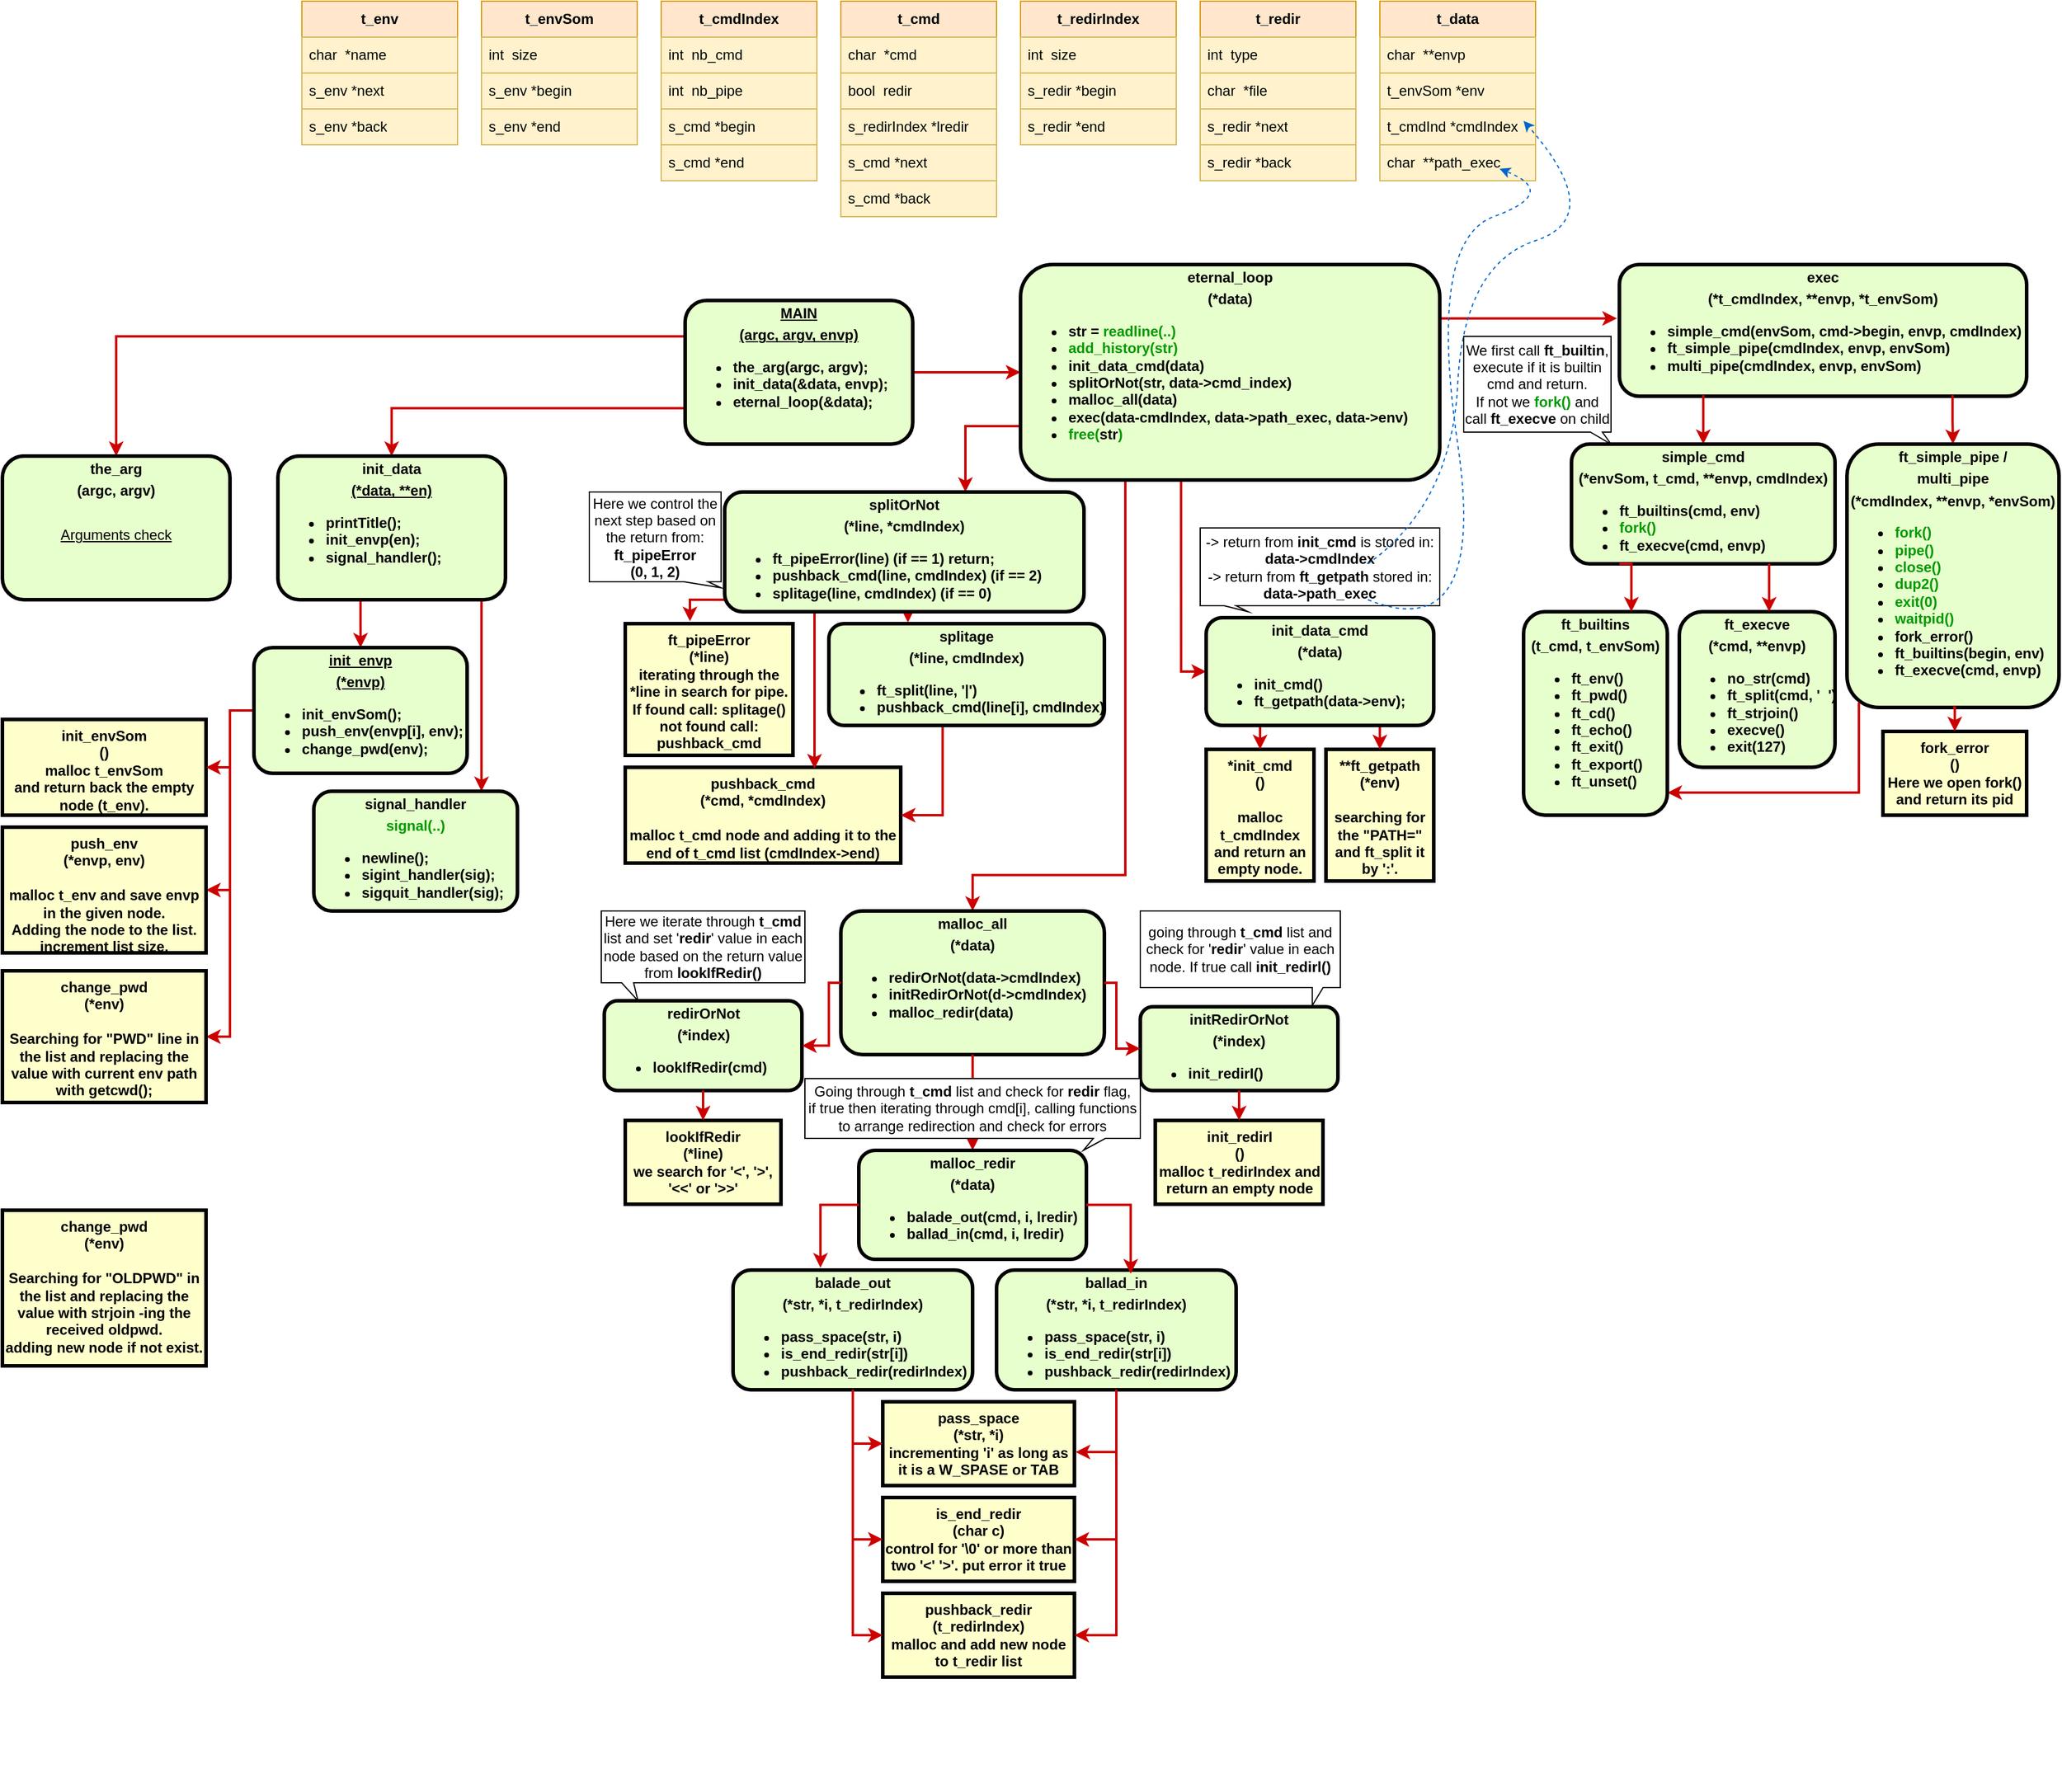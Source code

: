 <mxfile version="21.2.9" type="device">
  <diagram name="Page-1" id="c7558073-3199-34d8-9f00-42111426c3f3">
    <mxGraphModel dx="1936" dy="1067" grid="1" gridSize="10" guides="1" tooltips="1" connect="1" arrows="1" fold="1" page="1" pageScale="1" pageWidth="826" pageHeight="1169" background="none" math="0" shadow="0">
      <root>
        <mxCell id="0" />
        <mxCell id="1" parent="0" />
        <mxCell id="3kep1P1xeKZw5jxpyF7z-107" value="" style="edgeStyle=orthogonalEdgeStyle;rounded=0;orthogonalLoop=1;jettySize=auto;html=1;strokeWidth=2;strokeColor=#CC0000;" parent="1" source="2" target="3kep1P1xeKZw5jxpyF7z-106" edge="1">
          <mxGeometry relative="1" as="geometry" />
        </mxCell>
        <mxCell id="3kep1P1xeKZw5jxpyF7z-109" value="" style="edgeStyle=orthogonalEdgeStyle;rounded=0;orthogonalLoop=1;jettySize=auto;html=1;exitX=0;exitY=0.25;exitDx=0;exitDy=0;strokeColor=#CC0000;strokeWidth=2;" parent="1" source="2" target="3kep1P1xeKZw5jxpyF7z-108" edge="1">
          <mxGeometry relative="1" as="geometry" />
        </mxCell>
        <mxCell id="3kep1P1xeKZw5jxpyF7z-111" value="" style="edgeStyle=orthogonalEdgeStyle;rounded=0;orthogonalLoop=1;jettySize=auto;html=1;strokeColor=#CC0000;strokeWidth=2;entryX=0.5;entryY=0;entryDx=0;entryDy=0;exitX=0;exitY=0.75;exitDx=0;exitDy=0;" parent="1" source="2" target="3kep1P1xeKZw5jxpyF7z-110" edge="1">
          <mxGeometry relative="1" as="geometry">
            <Array as="points">
              <mxPoint x="-455" y="380" />
            </Array>
          </mxGeometry>
        </mxCell>
        <mxCell id="2" value="&lt;p style=&quot;margin: 0px; margin-top: 4px; text-align: center; text-decoration: underline;&quot;&gt;&lt;strong&gt;MAIN&lt;/strong&gt;&lt;/p&gt;&lt;p style=&quot;margin: 0px; margin-top: 4px; text-align: center; text-decoration: underline;&quot;&gt;&lt;strong&gt;(argc, argv, envp)&lt;br&gt;&lt;/strong&gt;&lt;/p&gt;&lt;div align=&quot;left&quot;&gt;&lt;ul&gt;&lt;li&gt;&lt;strong&gt;the_arg(argc, argv);&lt;/strong&gt;&lt;/li&gt;&lt;li&gt;&lt;strong&gt;init_data(&amp;amp;data, envp);&lt;/strong&gt;&lt;/li&gt;&lt;li&gt;&lt;strong&gt;eternal_loop(&amp;amp;data);&lt;/strong&gt;&lt;br&gt;&lt;/li&gt;&lt;/ul&gt;&lt;/div&gt;" style="verticalAlign=middle;align=center;overflow=fill;fontSize=12;fontFamily=Helvetica;html=1;rounded=1;fontStyle=1;strokeWidth=3;fillColor=#E6FFCC;" parent="1" vertex="1">
          <mxGeometry x="-210" y="290" width="190" height="120" as="geometry" />
        </mxCell>
        <mxCell id="3" value="init_envSom&#xa;()&#xa;malloc t_envSom &#xa;and return back the empty node (t_env)." style="align=center;verticalAlign=top;fontStyle=1;strokeWidth=3;fillColor=#FFFFCC;whiteSpace=wrap;" parent="1" vertex="1">
          <mxGeometry x="-780" y="640" width="170" height="80" as="geometry" />
        </mxCell>
        <mxCell id="sRo3fHuxY35VgkNJXCjk-50" style="edgeStyle=orthogonalEdgeStyle;rounded=0;orthogonalLoop=1;jettySize=auto;html=1;exitX=0;exitY=0.75;exitDx=0;exitDy=0;entryX=0.67;entryY=0;entryDx=0;entryDy=0;entryPerimeter=0;strokeWidth=2;strokeColor=#CC0000;" edge="1" parent="1" source="3kep1P1xeKZw5jxpyF7z-106" target="w5gB6YBrFvxGbigNmxhe-155">
          <mxGeometry relative="1" as="geometry">
            <Array as="points">
              <mxPoint x="24" y="395" />
            </Array>
          </mxGeometry>
        </mxCell>
        <mxCell id="sRo3fHuxY35VgkNJXCjk-52" style="edgeStyle=orthogonalEdgeStyle;rounded=0;orthogonalLoop=1;jettySize=auto;html=1;strokeWidth=2;strokeColor=#CC0000;exitX=0.25;exitY=1;exitDx=0;exitDy=0;" edge="1" parent="1" source="3kep1P1xeKZw5jxpyF7z-106" target="w5gB6YBrFvxGbigNmxhe-144">
          <mxGeometry relative="1" as="geometry">
            <mxPoint x="200" y="450" as="sourcePoint" />
            <Array as="points">
              <mxPoint x="158" y="770" />
              <mxPoint x="30" y="770" />
            </Array>
          </mxGeometry>
        </mxCell>
        <mxCell id="sRo3fHuxY35VgkNJXCjk-54" style="edgeStyle=orthogonalEdgeStyle;rounded=0;orthogonalLoop=1;jettySize=auto;html=1;exitX=1;exitY=0.25;exitDx=0;exitDy=0;entryX=-0.006;entryY=0.409;entryDx=0;entryDy=0;entryPerimeter=0;strokeWidth=2;strokeColor=#CC0000;" edge="1" parent="1" source="3kep1P1xeKZw5jxpyF7z-106" target="tulZz2T8-PFBjVz8LQCf-19">
          <mxGeometry relative="1" as="geometry" />
        </mxCell>
        <mxCell id="sRo3fHuxY35VgkNJXCjk-55" style="edgeStyle=orthogonalEdgeStyle;rounded=0;orthogonalLoop=1;jettySize=auto;html=1;exitX=0.383;exitY=1;exitDx=0;exitDy=0;strokeWidth=2;strokeColor=#CC0000;entryX=0;entryY=0.5;entryDx=0;entryDy=0;exitPerimeter=0;" edge="1" parent="1" source="3kep1P1xeKZw5jxpyF7z-106" target="w5gB6YBrFvxGbigNmxhe-145">
          <mxGeometry relative="1" as="geometry" />
        </mxCell>
        <mxCell id="3kep1P1xeKZw5jxpyF7z-106" value="&lt;p style=&quot;margin: 4px 0px 0px; text-align: center;&quot;&gt;&lt;strong&gt;eternal_loop&lt;/strong&gt;&lt;/p&gt;&lt;p style=&quot;margin: 4px 0px 0px; text-align: center;&quot;&gt;&lt;strong&gt;(*data)&lt;br&gt;&lt;/strong&gt;&lt;/p&gt;&lt;div align=&quot;left&quot;&gt;&lt;ul&gt;&lt;li&gt;&lt;strong&gt;str = &lt;font color=&quot;#009900&quot;&gt;readline(..)&lt;/font&gt;&lt;/strong&gt;&lt;/li&gt;&lt;li&gt;&lt;font color=&quot;#009900&quot;&gt;&lt;strong&gt;add_history(str)&lt;/strong&gt;&lt;/font&gt;&lt;/li&gt;&lt;li&gt;&lt;strong&gt;init_data_cmd(data)&lt;/strong&gt;&lt;/li&gt;&lt;li&gt;&lt;strong&gt;splitOrNot(str, data-&amp;gt;cmd_index)&lt;/strong&gt;&lt;/li&gt;&lt;li&gt;&lt;strong&gt;malloc_all(data)&lt;/strong&gt;&lt;/li&gt;&lt;li&gt;&lt;strong&gt;exec(data-cmdIndex, data-&amp;gt;path_exec, data-&amp;gt;env)&lt;/strong&gt;&lt;/li&gt;&lt;li&gt;&lt;font color=&quot;#009900&quot;&gt;&lt;strong&gt;free(&lt;font color=&quot;#000000&quot;&gt;str&lt;/font&gt;)&lt;/strong&gt;&lt;/font&gt;&lt;br&gt;&lt;/li&gt;&lt;/ul&gt;&lt;/div&gt;" style="verticalAlign=middle;align=center;overflow=fill;fontSize=12;fontFamily=Helvetica;html=1;rounded=1;fontStyle=1;strokeWidth=3;fillColor=#E6FFCC;" parent="1" vertex="1">
          <mxGeometry x="70" y="260" width="350" height="180" as="geometry" />
        </mxCell>
        <mxCell id="3kep1P1xeKZw5jxpyF7z-108" value="&lt;p style=&quot;margin: 4px 0px 0px; text-align: center;&quot;&gt;&lt;strong&gt;the_arg&lt;/strong&gt;&lt;/p&gt;&lt;p style=&quot;margin: 4px 0px 0px; text-align: center;&quot;&gt;&lt;strong&gt;(argc, argv)&lt;br&gt;&lt;/strong&gt;&lt;/p&gt;&lt;p style=&quot;margin: 4px 0px 0px; text-align: center;&quot;&gt;&lt;strong&gt;&lt;br&gt;&lt;/strong&gt;&lt;/p&gt;&lt;p style=&quot;margin: 0px; margin-top: 4px; text-align: center; text-decoration: underline;&quot;&gt;&lt;span style=&quot;font-weight: normal;&quot;&gt;Arguments check&lt;/span&gt;&lt;br&gt;&lt;strong&gt;&lt;/strong&gt;&lt;/p&gt;" style="verticalAlign=middle;align=center;overflow=fill;fontSize=12;fontFamily=Helvetica;html=1;rounded=1;fontStyle=1;strokeWidth=3;fillColor=#E6FFCC;" parent="1" vertex="1">
          <mxGeometry x="-780" y="420" width="190" height="120" as="geometry" />
        </mxCell>
        <mxCell id="w5gB6YBrFvxGbigNmxhe-103" style="edgeStyle=orthogonalEdgeStyle;rounded=0;orthogonalLoop=1;jettySize=auto;html=1;exitX=0.363;exitY=1.008;exitDx=0;exitDy=0;entryX=0.5;entryY=0;entryDx=0;entryDy=0;exitPerimeter=0;strokeWidth=2;strokeColor=#CC0000;" parent="1" source="3kep1P1xeKZw5jxpyF7z-110" target="w5gB6YBrFvxGbigNmxhe-88" edge="1">
          <mxGeometry relative="1" as="geometry">
            <Array as="points" />
          </mxGeometry>
        </mxCell>
        <mxCell id="w5gB6YBrFvxGbigNmxhe-107" value="" style="edgeStyle=orthogonalEdgeStyle;rounded=0;orthogonalLoop=1;jettySize=auto;html=1;strokeWidth=2;strokeColor=#CC0000;" parent="1" source="3kep1P1xeKZw5jxpyF7z-110" target="w5gB6YBrFvxGbigNmxhe-106" edge="1">
          <mxGeometry relative="1" as="geometry">
            <Array as="points">
              <mxPoint x="-380" y="620" />
              <mxPoint x="-380" y="620" />
            </Array>
          </mxGeometry>
        </mxCell>
        <mxCell id="3kep1P1xeKZw5jxpyF7z-110" value="&lt;p style=&quot;margin: 4px 0px 0px; text-align: center;&quot;&gt;&lt;strong&gt;init_data&lt;/strong&gt;&lt;/p&gt;&lt;p style=&quot;margin: 0px; margin-top: 4px; text-align: center; text-decoration: underline;&quot;&gt;&lt;strong&gt;(*data, **en)&lt;br&gt;&lt;/strong&gt;&lt;/p&gt;&lt;div align=&quot;left&quot;&gt;&lt;ul&gt;&lt;li&gt;&lt;strong&gt;printTitle();&lt;/strong&gt;&lt;/li&gt;&lt;li&gt;&lt;strong&gt;init_envp(en);&lt;/strong&gt;&lt;/li&gt;&lt;li&gt;&lt;strong&gt;signal_handler();&lt;/strong&gt;&lt;/li&gt;&lt;/ul&gt;&lt;/div&gt;" style="verticalAlign=middle;align=center;overflow=fill;fontSize=12;fontFamily=Helvetica;html=1;rounded=1;fontStyle=1;strokeWidth=3;fillColor=#E6FFCC;" parent="1" vertex="1">
          <mxGeometry x="-550" y="420" width="190" height="120" as="geometry" />
        </mxCell>
        <mxCell id="sRo3fHuxY35VgkNJXCjk-36" style="edgeStyle=orthogonalEdgeStyle;rounded=0;orthogonalLoop=1;jettySize=auto;html=1;exitX=0;exitY=0.5;exitDx=0;exitDy=0;entryX=1;entryY=0.5;entryDx=0;entryDy=0;strokeWidth=2;strokeColor=#CC0000;" edge="1" parent="1" source="w5gB6YBrFvxGbigNmxhe-88" target="3">
          <mxGeometry relative="1" as="geometry" />
        </mxCell>
        <mxCell id="sRo3fHuxY35VgkNJXCjk-37" style="edgeStyle=orthogonalEdgeStyle;rounded=0;orthogonalLoop=1;jettySize=auto;html=1;exitX=0;exitY=0.5;exitDx=0;exitDy=0;entryX=1;entryY=0.5;entryDx=0;entryDy=0;strokeWidth=2;strokeColor=#CC0000;" edge="1" parent="1" source="w5gB6YBrFvxGbigNmxhe-88" target="w5gB6YBrFvxGbigNmxhe-93">
          <mxGeometry relative="1" as="geometry" />
        </mxCell>
        <mxCell id="sRo3fHuxY35VgkNJXCjk-38" style="edgeStyle=orthogonalEdgeStyle;rounded=0;orthogonalLoop=1;jettySize=auto;html=1;exitX=0;exitY=0.5;exitDx=0;exitDy=0;entryX=1;entryY=0.5;entryDx=0;entryDy=0;strokeWidth=2;strokeColor=#CC0000;" edge="1" parent="1" source="w5gB6YBrFvxGbigNmxhe-88" target="w5gB6YBrFvxGbigNmxhe-95">
          <mxGeometry relative="1" as="geometry" />
        </mxCell>
        <mxCell id="w5gB6YBrFvxGbigNmxhe-88" value="&lt;p style=&quot;margin: 0px; margin-top: 4px; text-align: center; text-decoration: underline;&quot;&gt;&lt;strong&gt;init_envp&lt;/strong&gt;&lt;/p&gt;&lt;p style=&quot;margin: 0px; margin-top: 4px; text-align: center; text-decoration: underline;&quot;&gt;&lt;strong&gt;(*envp)&lt;/strong&gt;&lt;br&gt;&lt;/p&gt;&lt;div align=&quot;left&quot;&gt;&lt;ul&gt;&lt;li&gt;&lt;strong&gt;init_envSom();&lt;/strong&gt;&lt;/li&gt;&lt;li&gt;&lt;strong&gt;push_env(envp[i], env);&lt;/strong&gt;&lt;/li&gt;&lt;li&gt;change_pwd(env);&lt;br&gt;&lt;/li&gt;&lt;/ul&gt;&lt;/div&gt;" style="verticalAlign=middle;align=center;overflow=fill;fontSize=12;fontFamily=Helvetica;html=1;rounded=1;fontStyle=1;strokeWidth=3;fillColor=#E6FFCC;" parent="1" vertex="1">
          <mxGeometry x="-570" y="580" width="178" height="105" as="geometry" />
        </mxCell>
        <mxCell id="w5gB6YBrFvxGbigNmxhe-93" value="push_env&#xa;(*envp, env)&#xa;&#xa;malloc t_env and save envp in the given node. &#xa;Adding the node to the list.&#xa;increment list size.&#xa;" style="align=center;verticalAlign=top;fontStyle=1;strokeWidth=3;fillColor=#FFFFCC;whiteSpace=wrap;" parent="1" vertex="1">
          <mxGeometry x="-780" y="730" width="170" height="105" as="geometry" />
        </mxCell>
        <mxCell id="w5gB6YBrFvxGbigNmxhe-95" value="change_pwd&#xa;(*env)&#xa;&#xa;Searching for &quot;PWD&quot; line in the list and replacing the value with current env path with getcwd();&#xa;&#xa;" style="align=center;verticalAlign=top;fontStyle=1;strokeWidth=3;fillColor=#FFFFCC;whiteSpace=wrap;" parent="1" vertex="1">
          <mxGeometry x="-780" y="850" width="170" height="110" as="geometry" />
        </mxCell>
        <mxCell id="w5gB6YBrFvxGbigNmxhe-101" value="change_pwd&#xa;(*env)&#xa;&#xa;Searching for &quot;OLDPWD&quot; in the list and replacing the value with strjoin -ing the received oldpwd.&#xa;adding new node if not exist.&#xa;&#xa;&#xa;" style="align=center;verticalAlign=top;fontStyle=1;strokeWidth=3;fillColor=#FFFFCC;whiteSpace=wrap;" parent="1" vertex="1">
          <mxGeometry x="-780" y="1050" width="170" height="130" as="geometry" />
        </mxCell>
        <mxCell id="w5gB6YBrFvxGbigNmxhe-106" value="&lt;p style=&quot;margin: 4px 0px 0px; text-align: center;&quot;&gt;&lt;strong&gt;signal_handler&lt;/strong&gt;&lt;/p&gt;&lt;p style=&quot;margin: 4px 0px 0px; text-align: center;&quot;&gt;&lt;strong&gt;&lt;font color=&quot;#009900&quot;&gt;signal(..)&lt;/font&gt;&lt;br&gt;&lt;/strong&gt;&lt;/p&gt;&lt;div align=&quot;left&quot;&gt;&lt;ul&gt;&lt;li&gt;&lt;strong&gt;newline();&lt;/strong&gt;&lt;/li&gt;&lt;li&gt;&lt;strong&gt;sigint_handler(sig);&lt;/strong&gt;&lt;/li&gt;&lt;li&gt;&lt;strong&gt;sigquit_handler(sig);&lt;/strong&gt;&lt;/li&gt;&lt;/ul&gt;&lt;/div&gt;" style="verticalAlign=middle;align=center;overflow=fill;fontSize=12;fontFamily=Helvetica;html=1;rounded=1;fontStyle=1;strokeWidth=3;fillColor=#E6FFCC;" parent="1" vertex="1">
          <mxGeometry x="-520" y="700" width="170" height="100" as="geometry" />
        </mxCell>
        <mxCell id="w5gB6YBrFvxGbigNmxhe-109" value="&lt;b&gt;t_env&lt;/b&gt;" style="swimlane;fontStyle=0;childLayout=stackLayout;horizontal=1;startSize=30;horizontalStack=0;resizeParent=1;resizeParentMax=0;resizeLast=0;collapsible=1;marginBottom=0;whiteSpace=wrap;html=1;fillColor=#ffe6cc;strokeColor=#d79b00;" parent="1" vertex="1">
          <mxGeometry x="-530" y="40" width="130" height="120" as="geometry">
            <mxRectangle x="80" y="690" width="60" height="30" as="alternateBounds" />
          </mxGeometry>
        </mxCell>
        <mxCell id="w5gB6YBrFvxGbigNmxhe-110" value="char&lt;span style=&quot;white-space: pre;&quot;&gt; &lt;span style=&quot;white-space: pre;&quot;&gt; &lt;/span&gt;&lt;/span&gt;*name" style="text;strokeColor=#d6b656;fillColor=#fff2cc;align=left;verticalAlign=middle;spacingLeft=4;spacingRight=4;overflow=hidden;points=[[0,0.5],[1,0.5]];portConstraint=eastwest;rotatable=0;whiteSpace=wrap;html=1;" parent="w5gB6YBrFvxGbigNmxhe-109" vertex="1">
          <mxGeometry y="30" width="130" height="30" as="geometry" />
        </mxCell>
        <mxCell id="w5gB6YBrFvxGbigNmxhe-111" value="s_env&lt;span style=&quot;white-space: pre;&quot;&gt; &lt;/span&gt;*next" style="text;strokeColor=#d6b656;fillColor=#fff2cc;align=left;verticalAlign=middle;spacingLeft=4;spacingRight=4;overflow=hidden;points=[[0,0.5],[1,0.5]];portConstraint=eastwest;rotatable=0;whiteSpace=wrap;html=1;" parent="w5gB6YBrFvxGbigNmxhe-109" vertex="1">
          <mxGeometry y="60" width="130" height="30" as="geometry" />
        </mxCell>
        <mxCell id="w5gB6YBrFvxGbigNmxhe-112" value="s_env&lt;span style=&quot;white-space: pre;&quot;&gt; &lt;/span&gt;*back" style="text;strokeColor=#d6b656;fillColor=#fff2cc;align=left;verticalAlign=middle;spacingLeft=4;spacingRight=4;overflow=hidden;points=[[0,0.5],[1,0.5]];portConstraint=eastwest;rotatable=0;whiteSpace=wrap;html=1;" parent="w5gB6YBrFvxGbigNmxhe-109" vertex="1">
          <mxGeometry y="90" width="130" height="30" as="geometry" />
        </mxCell>
        <mxCell id="w5gB6YBrFvxGbigNmxhe-113" value="&lt;b&gt;t_envSom&lt;/b&gt;" style="swimlane;fontStyle=0;childLayout=stackLayout;horizontal=1;startSize=30;horizontalStack=0;resizeParent=1;resizeParentMax=0;resizeLast=0;collapsible=1;marginBottom=0;whiteSpace=wrap;html=1;fillColor=#ffe6cc;strokeColor=#d79b00;" parent="1" vertex="1">
          <mxGeometry x="-380" y="40" width="130" height="120" as="geometry">
            <mxRectangle x="80" y="690" width="60" height="30" as="alternateBounds" />
          </mxGeometry>
        </mxCell>
        <mxCell id="w5gB6YBrFvxGbigNmxhe-114" value="int&lt;span style=&quot;white-space: pre;&quot;&gt; &lt;span style=&quot;white-space: pre;&quot;&gt; &lt;/span&gt;&lt;/span&gt;size" style="text;strokeColor=#d6b656;fillColor=#fff2cc;align=left;verticalAlign=middle;spacingLeft=4;spacingRight=4;overflow=hidden;points=[[0,0.5],[1,0.5]];portConstraint=eastwest;rotatable=0;whiteSpace=wrap;html=1;" parent="w5gB6YBrFvxGbigNmxhe-113" vertex="1">
          <mxGeometry y="30" width="130" height="30" as="geometry" />
        </mxCell>
        <mxCell id="w5gB6YBrFvxGbigNmxhe-115" value="s_env&lt;span style=&quot;white-space: pre;&quot;&gt; &lt;/span&gt;*begin" style="text;strokeColor=#d6b656;fillColor=#fff2cc;align=left;verticalAlign=middle;spacingLeft=4;spacingRight=4;overflow=hidden;points=[[0,0.5],[1,0.5]];portConstraint=eastwest;rotatable=0;whiteSpace=wrap;html=1;" parent="w5gB6YBrFvxGbigNmxhe-113" vertex="1">
          <mxGeometry y="60" width="130" height="30" as="geometry" />
        </mxCell>
        <mxCell id="w5gB6YBrFvxGbigNmxhe-116" value="s_env&lt;span style=&quot;white-space: pre;&quot;&gt; &lt;/span&gt;*end" style="text;strokeColor=#d6b656;fillColor=#fff2cc;align=left;verticalAlign=middle;spacingLeft=4;spacingRight=4;overflow=hidden;points=[[0,0.5],[1,0.5]];portConstraint=eastwest;rotatable=0;whiteSpace=wrap;html=1;" parent="w5gB6YBrFvxGbigNmxhe-113" vertex="1">
          <mxGeometry y="90" width="130" height="30" as="geometry" />
        </mxCell>
        <mxCell id="w5gB6YBrFvxGbigNmxhe-117" value="&lt;b&gt;t_cmdIndex&lt;/b&gt;" style="swimlane;fontStyle=0;childLayout=stackLayout;horizontal=1;startSize=30;horizontalStack=0;resizeParent=1;resizeParentMax=0;resizeLast=0;collapsible=1;marginBottom=0;whiteSpace=wrap;html=1;fillColor=#ffe6cc;strokeColor=#d79b00;" parent="1" vertex="1">
          <mxGeometry x="-230" y="40" width="130" height="150" as="geometry">
            <mxRectangle x="80" y="690" width="60" height="30" as="alternateBounds" />
          </mxGeometry>
        </mxCell>
        <mxCell id="w5gB6YBrFvxGbigNmxhe-118" value="int&lt;span style=&quot;white-space: pre;&quot;&gt; &lt;span style=&quot;white-space: pre;&quot;&gt; &lt;/span&gt;&lt;/span&gt;nb_cmd" style="text;strokeColor=#d6b656;fillColor=#fff2cc;align=left;verticalAlign=middle;spacingLeft=4;spacingRight=4;overflow=hidden;points=[[0,0.5],[1,0.5]];portConstraint=eastwest;rotatable=0;whiteSpace=wrap;html=1;" parent="w5gB6YBrFvxGbigNmxhe-117" vertex="1">
          <mxGeometry y="30" width="130" height="30" as="geometry" />
        </mxCell>
        <mxCell id="w5gB6YBrFvxGbigNmxhe-119" value="int&lt;span style=&quot;white-space: pre;&quot;&gt; &lt;/span&gt;&lt;span style=&quot;white-space: pre;&quot;&gt; &lt;/span&gt;nb_pipe" style="text;strokeColor=#d6b656;fillColor=#fff2cc;align=left;verticalAlign=middle;spacingLeft=4;spacingRight=4;overflow=hidden;points=[[0,0.5],[1,0.5]];portConstraint=eastwest;rotatable=0;whiteSpace=wrap;html=1;" parent="w5gB6YBrFvxGbigNmxhe-117" vertex="1">
          <mxGeometry y="60" width="130" height="30" as="geometry" />
        </mxCell>
        <mxCell id="w5gB6YBrFvxGbigNmxhe-120" value="s_cmd&lt;span style=&quot;white-space: pre;&quot;&gt; &lt;/span&gt;*begin" style="text;strokeColor=#d6b656;fillColor=#fff2cc;align=left;verticalAlign=middle;spacingLeft=4;spacingRight=4;overflow=hidden;points=[[0,0.5],[1,0.5]];portConstraint=eastwest;rotatable=0;whiteSpace=wrap;html=1;" parent="w5gB6YBrFvxGbigNmxhe-117" vertex="1">
          <mxGeometry y="90" width="130" height="30" as="geometry" />
        </mxCell>
        <mxCell id="w5gB6YBrFvxGbigNmxhe-121" value="s_cmd&lt;span style=&quot;white-space: pre;&quot;&gt; &lt;/span&gt;*end" style="text;strokeColor=#d6b656;fillColor=#fff2cc;align=left;verticalAlign=middle;spacingLeft=4;spacingRight=4;overflow=hidden;points=[[0,0.5],[1,0.5]];portConstraint=eastwest;rotatable=0;whiteSpace=wrap;html=1;" parent="w5gB6YBrFvxGbigNmxhe-117" vertex="1">
          <mxGeometry y="120" width="130" height="30" as="geometry" />
        </mxCell>
        <mxCell id="w5gB6YBrFvxGbigNmxhe-122" value="&lt;b&gt;t_cmd&lt;/b&gt;" style="swimlane;fontStyle=0;childLayout=stackLayout;horizontal=1;startSize=30;horizontalStack=0;resizeParent=1;resizeParentMax=0;resizeLast=0;collapsible=1;marginBottom=0;whiteSpace=wrap;html=1;fillColor=#ffe6cc;strokeColor=#d79b00;" parent="1" vertex="1">
          <mxGeometry x="-80" y="40" width="130" height="180" as="geometry">
            <mxRectangle x="80" y="690" width="60" height="30" as="alternateBounds" />
          </mxGeometry>
        </mxCell>
        <mxCell id="w5gB6YBrFvxGbigNmxhe-127" value="char&lt;span style=&quot;white-space: pre;&quot;&gt; &lt;/span&gt;&lt;span style=&quot;white-space: pre;&quot;&gt; &lt;/span&gt;*cmd" style="text;strokeColor=#d6b656;fillColor=#fff2cc;align=left;verticalAlign=middle;spacingLeft=4;spacingRight=4;overflow=hidden;points=[[0,0.5],[1,0.5]];portConstraint=eastwest;rotatable=0;whiteSpace=wrap;html=1;" parent="w5gB6YBrFvxGbigNmxhe-122" vertex="1">
          <mxGeometry y="30" width="130" height="30" as="geometry" />
        </mxCell>
        <mxCell id="w5gB6YBrFvxGbigNmxhe-123" value="bool&lt;span style=&quot;white-space: pre;&quot;&gt; &lt;/span&gt;&lt;span style=&quot;white-space: pre;&quot;&gt; &lt;/span&gt;redir&lt;span style=&quot;white-space: pre;&quot;&gt; &lt;/span&gt;" style="text;strokeColor=#d6b656;fillColor=#fff2cc;align=left;verticalAlign=middle;spacingLeft=4;spacingRight=4;overflow=hidden;points=[[0,0.5],[1,0.5]];portConstraint=eastwest;rotatable=0;whiteSpace=wrap;html=1;" parent="w5gB6YBrFvxGbigNmxhe-122" vertex="1">
          <mxGeometry y="60" width="130" height="30" as="geometry" />
        </mxCell>
        <mxCell id="w5gB6YBrFvxGbigNmxhe-124" value="s_redirIndex&lt;span style=&quot;white-space: pre;&quot;&gt; &lt;/span&gt;*lredir&lt;span style=&quot;white-space: pre;&quot;&gt; &lt;/span&gt;" style="text;strokeColor=#d6b656;fillColor=#fff2cc;align=left;verticalAlign=middle;spacingLeft=4;spacingRight=4;overflow=hidden;points=[[0,0.5],[1,0.5]];portConstraint=eastwest;rotatable=0;whiteSpace=wrap;html=1;" parent="w5gB6YBrFvxGbigNmxhe-122" vertex="1">
          <mxGeometry y="90" width="130" height="30" as="geometry" />
        </mxCell>
        <mxCell id="w5gB6YBrFvxGbigNmxhe-125" value="s_cmd&lt;span style=&quot;white-space: pre;&quot;&gt; &lt;/span&gt;*next" style="text;strokeColor=#d6b656;fillColor=#fff2cc;align=left;verticalAlign=middle;spacingLeft=4;spacingRight=4;overflow=hidden;points=[[0,0.5],[1,0.5]];portConstraint=eastwest;rotatable=0;whiteSpace=wrap;html=1;" parent="w5gB6YBrFvxGbigNmxhe-122" vertex="1">
          <mxGeometry y="120" width="130" height="30" as="geometry" />
        </mxCell>
        <mxCell id="w5gB6YBrFvxGbigNmxhe-126" value="s_cmd&lt;span style=&quot;white-space: pre;&quot;&gt; &lt;/span&gt;*back" style="text;strokeColor=#d6b656;fillColor=#fff2cc;align=left;verticalAlign=middle;spacingLeft=4;spacingRight=4;overflow=hidden;points=[[0,0.5],[1,0.5]];portConstraint=eastwest;rotatable=0;whiteSpace=wrap;html=1;" parent="w5gB6YBrFvxGbigNmxhe-122" vertex="1">
          <mxGeometry y="150" width="130" height="30" as="geometry" />
        </mxCell>
        <mxCell id="w5gB6YBrFvxGbigNmxhe-128" value="&lt;b&gt;t_redirIndex&lt;/b&gt;" style="swimlane;fontStyle=0;childLayout=stackLayout;horizontal=1;startSize=30;horizontalStack=0;resizeParent=1;resizeParentMax=0;resizeLast=0;collapsible=1;marginBottom=0;whiteSpace=wrap;html=1;fillColor=#ffe6cc;strokeColor=#d79b00;" parent="1" vertex="1">
          <mxGeometry x="70" y="40" width="130" height="120" as="geometry">
            <mxRectangle x="80" y="690" width="60" height="30" as="alternateBounds" />
          </mxGeometry>
        </mxCell>
        <mxCell id="w5gB6YBrFvxGbigNmxhe-129" value="int&lt;span style=&quot;white-space: pre;&quot;&gt; &lt;span style=&quot;white-space: pre;&quot;&gt; &lt;/span&gt;&lt;/span&gt;size" style="text;strokeColor=#d6b656;fillColor=#fff2cc;align=left;verticalAlign=middle;spacingLeft=4;spacingRight=4;overflow=hidden;points=[[0,0.5],[1,0.5]];portConstraint=eastwest;rotatable=0;whiteSpace=wrap;html=1;" parent="w5gB6YBrFvxGbigNmxhe-128" vertex="1">
          <mxGeometry y="30" width="130" height="30" as="geometry" />
        </mxCell>
        <mxCell id="w5gB6YBrFvxGbigNmxhe-130" value="s_redir&lt;span style=&quot;white-space: pre;&quot;&gt; &lt;/span&gt;*begin" style="text;strokeColor=#d6b656;fillColor=#fff2cc;align=left;verticalAlign=middle;spacingLeft=4;spacingRight=4;overflow=hidden;points=[[0,0.5],[1,0.5]];portConstraint=eastwest;rotatable=0;whiteSpace=wrap;html=1;" parent="w5gB6YBrFvxGbigNmxhe-128" vertex="1">
          <mxGeometry y="60" width="130" height="30" as="geometry" />
        </mxCell>
        <mxCell id="w5gB6YBrFvxGbigNmxhe-131" value="s_redir&lt;span style=&quot;white-space: pre;&quot;&gt; &lt;/span&gt;*end" style="text;strokeColor=#d6b656;fillColor=#fff2cc;align=left;verticalAlign=middle;spacingLeft=4;spacingRight=4;overflow=hidden;points=[[0,0.5],[1,0.5]];portConstraint=eastwest;rotatable=0;whiteSpace=wrap;html=1;" parent="w5gB6YBrFvxGbigNmxhe-128" vertex="1">
          <mxGeometry y="90" width="130" height="30" as="geometry" />
        </mxCell>
        <mxCell id="w5gB6YBrFvxGbigNmxhe-132" value="&lt;b&gt;t_redir&lt;/b&gt;" style="swimlane;fontStyle=0;childLayout=stackLayout;horizontal=1;startSize=30;horizontalStack=0;resizeParent=1;resizeParentMax=0;resizeLast=0;collapsible=1;marginBottom=0;whiteSpace=wrap;html=1;fillColor=#ffe6cc;strokeColor=#d79b00;" parent="1" vertex="1">
          <mxGeometry x="220" y="40" width="130" height="150" as="geometry">
            <mxRectangle x="80" y="690" width="60" height="30" as="alternateBounds" />
          </mxGeometry>
        </mxCell>
        <mxCell id="w5gB6YBrFvxGbigNmxhe-133" value="int&lt;span style=&quot;white-space: pre;&quot;&gt; &lt;span style=&quot;white-space: pre;&quot;&gt; &lt;/span&gt;&lt;/span&gt;type" style="text;strokeColor=#d6b656;fillColor=#fff2cc;align=left;verticalAlign=middle;spacingLeft=4;spacingRight=4;overflow=hidden;points=[[0,0.5],[1,0.5]];portConstraint=eastwest;rotatable=0;whiteSpace=wrap;html=1;" parent="w5gB6YBrFvxGbigNmxhe-132" vertex="1">
          <mxGeometry y="30" width="130" height="30" as="geometry" />
        </mxCell>
        <mxCell id="w5gB6YBrFvxGbigNmxhe-136" value="char&lt;span style=&quot;white-space: pre;&quot;&gt; &lt;/span&gt;&lt;span style=&quot;white-space: pre;&quot;&gt; &lt;/span&gt;*file" style="text;strokeColor=#d6b656;fillColor=#fff2cc;align=left;verticalAlign=middle;spacingLeft=4;spacingRight=4;overflow=hidden;points=[[0,0.5],[1,0.5]];portConstraint=eastwest;rotatable=0;whiteSpace=wrap;html=1;" parent="w5gB6YBrFvxGbigNmxhe-132" vertex="1">
          <mxGeometry y="60" width="130" height="30" as="geometry" />
        </mxCell>
        <mxCell id="w5gB6YBrFvxGbigNmxhe-134" value="s_redir&lt;span style=&quot;white-space: pre;&quot;&gt; &lt;/span&gt;*next" style="text;strokeColor=#d6b656;fillColor=#fff2cc;align=left;verticalAlign=middle;spacingLeft=4;spacingRight=4;overflow=hidden;points=[[0,0.5],[1,0.5]];portConstraint=eastwest;rotatable=0;whiteSpace=wrap;html=1;" parent="w5gB6YBrFvxGbigNmxhe-132" vertex="1">
          <mxGeometry y="90" width="130" height="30" as="geometry" />
        </mxCell>
        <mxCell id="w5gB6YBrFvxGbigNmxhe-135" value="s_redir&lt;span style=&quot;white-space: pre;&quot;&gt; &lt;/span&gt;*back" style="text;strokeColor=#d6b656;fillColor=#fff2cc;align=left;verticalAlign=middle;spacingLeft=4;spacingRight=4;overflow=hidden;points=[[0,0.5],[1,0.5]];portConstraint=eastwest;rotatable=0;whiteSpace=wrap;html=1;" parent="w5gB6YBrFvxGbigNmxhe-132" vertex="1">
          <mxGeometry y="120" width="130" height="30" as="geometry" />
        </mxCell>
        <mxCell id="w5gB6YBrFvxGbigNmxhe-137" value="&lt;b&gt;t_data&lt;/b&gt;" style="swimlane;fontStyle=0;childLayout=stackLayout;horizontal=1;startSize=30;horizontalStack=0;resizeParent=1;resizeParentMax=0;resizeLast=0;collapsible=1;marginBottom=0;whiteSpace=wrap;html=1;fillColor=#ffe6cc;strokeColor=#d79b00;" parent="1" vertex="1">
          <mxGeometry x="370" y="40" width="130" height="150" as="geometry">
            <mxRectangle x="80" y="690" width="60" height="30" as="alternateBounds" />
          </mxGeometry>
        </mxCell>
        <mxCell id="w5gB6YBrFvxGbigNmxhe-138" value="char&lt;span style=&quot;white-space: pre;&quot;&gt; &lt;span style=&quot;white-space: pre;&quot;&gt; &lt;/span&gt;&lt;/span&gt;**envp" style="text;strokeColor=#d6b656;fillColor=#fff2cc;align=left;verticalAlign=middle;spacingLeft=4;spacingRight=4;overflow=hidden;points=[[0,0.5],[1,0.5]];portConstraint=eastwest;rotatable=0;whiteSpace=wrap;html=1;" parent="w5gB6YBrFvxGbigNmxhe-137" vertex="1">
          <mxGeometry y="30" width="130" height="30" as="geometry" />
        </mxCell>
        <mxCell id="w5gB6YBrFvxGbigNmxhe-139" value="t_envSom *env" style="text;strokeColor=#d6b656;fillColor=#fff2cc;align=left;verticalAlign=middle;spacingLeft=4;spacingRight=4;overflow=hidden;points=[[0,0.5],[1,0.5]];portConstraint=eastwest;rotatable=0;whiteSpace=wrap;html=1;" parent="w5gB6YBrFvxGbigNmxhe-137" vertex="1">
          <mxGeometry y="60" width="130" height="30" as="geometry" />
        </mxCell>
        <mxCell id="w5gB6YBrFvxGbigNmxhe-140" value="t_cmdInd *cmdIndex" style="text;strokeColor=#d6b656;fillColor=#fff2cc;align=left;verticalAlign=middle;spacingLeft=4;spacingRight=4;overflow=hidden;points=[[0,0.5],[1,0.5]];portConstraint=eastwest;rotatable=0;whiteSpace=wrap;html=1;" parent="w5gB6YBrFvxGbigNmxhe-137" vertex="1">
          <mxGeometry y="90" width="130" height="30" as="geometry" />
        </mxCell>
        <mxCell id="w5gB6YBrFvxGbigNmxhe-141" value="char&lt;span style=&quot;white-space: pre;&quot;&gt; &lt;/span&gt;&lt;span style=&quot;white-space: pre;&quot;&gt; &lt;/span&gt;**path_exec" style="text;strokeColor=#d6b656;fillColor=#fff2cc;align=left;verticalAlign=middle;spacingLeft=4;spacingRight=4;overflow=hidden;points=[[0,0.5],[1,0.5]];portConstraint=eastwest;rotatable=0;whiteSpace=wrap;html=1;" parent="w5gB6YBrFvxGbigNmxhe-137" vertex="1">
          <mxGeometry y="120" width="130" height="30" as="geometry" />
        </mxCell>
        <mxCell id="sRo3fHuxY35VgkNJXCjk-35" value="" style="group" vertex="1" connectable="0" parent="1">
          <mxGeometry x="-280" y="800" width="617" height="640" as="geometry" />
        </mxCell>
        <mxCell id="w5gB6YBrFvxGbigNmxhe-144" value="&lt;p style=&quot;margin: 4px 0px 0px; text-align: center;&quot;&gt;&lt;strong&gt;malloc_all&lt;/strong&gt;&lt;/p&gt;&lt;p style=&quot;margin: 4px 0px 0px; text-align: center;&quot;&gt;&lt;strong&gt;(*data)&lt;br&gt;&lt;/strong&gt;&lt;/p&gt;&lt;div align=&quot;left&quot;&gt;&lt;ul&gt;&lt;li&gt;&lt;strong&gt;redirOrNot(data-&amp;gt;cmdIndex)&lt;/strong&gt;&lt;/li&gt;&lt;li&gt;&lt;strong&gt;initRedirOrNot(d-&amp;gt;cmdIndex)&lt;/strong&gt;&lt;/li&gt;&lt;li&gt;&lt;strong&gt;malloc_redir(data)&lt;/strong&gt;&lt;/li&gt;&lt;/ul&gt;&lt;/div&gt;" style="verticalAlign=middle;align=center;overflow=fill;fontSize=12;fontFamily=Helvetica;html=1;rounded=1;fontStyle=1;strokeWidth=3;fillColor=#E6FFCC;" parent="sRo3fHuxY35VgkNJXCjk-35" vertex="1">
          <mxGeometry x="200" width="220" height="120" as="geometry" />
        </mxCell>
        <mxCell id="sRo3fHuxY35VgkNJXCjk-25" value="" style="group" vertex="1" connectable="0" parent="sRo3fHuxY35VgkNJXCjk-35">
          <mxGeometry width="170" height="245" as="geometry" />
        </mxCell>
        <mxCell id="5Ly4zNOEhAWGRDg__PcL-31" value="&lt;p style=&quot;margin: 4px 0px 0px; text-align: center;&quot;&gt;&lt;strong&gt;redirOrNot&lt;/strong&gt;&lt;/p&gt;&lt;p style=&quot;margin: 4px 0px 0px; text-align: center;&quot;&gt;&lt;strong&gt;(*index)&lt;/strong&gt;&lt;/p&gt;&lt;div align=&quot;left&quot;&gt;&lt;ul&gt;&lt;li&gt;&lt;strong&gt;lookIfRedir(cmd)&lt;/strong&gt;&lt;/li&gt;&lt;/ul&gt;&lt;/div&gt;" style="verticalAlign=middle;align=center;overflow=fill;fontSize=12;fontFamily=Helvetica;html=1;rounded=1;fontStyle=1;strokeWidth=3;fillColor=#E6FFCC;" parent="sRo3fHuxY35VgkNJXCjk-25" vertex="1">
          <mxGeometry x="2.5" y="75" width="165" height="75" as="geometry" />
        </mxCell>
        <mxCell id="5Ly4zNOEhAWGRDg__PcL-32" value="Here we iterate through &lt;b&gt;t_cmd&lt;/b&gt; list and set &#39;&lt;b&gt;redir&lt;/b&gt;&#39; value in each node based on the return value from &lt;b&gt;lookIfRedir()&lt;/b&gt;" style="shape=callout;whiteSpace=wrap;html=1;perimeter=calloutPerimeter;position2=0.18;base=10;size=15;position=0.1;" parent="sRo3fHuxY35VgkNJXCjk-25" vertex="1">
          <mxGeometry width="170" height="75" as="geometry" />
        </mxCell>
        <mxCell id="5Ly4zNOEhAWGRDg__PcL-30" value="lookIfRedir&#xa;(*line)&#xa;we search for &#39;&lt;&#39;, &#39;&gt;&#39;, &#39;&lt;&lt;&#39; or &#39;&gt;&gt;&#39;&#xa;&#xa;&#xa;&#xa;&#xa;" style="align=center;verticalAlign=top;fontStyle=1;strokeWidth=3;fillColor=#FFFFCC;whiteSpace=wrap;" parent="sRo3fHuxY35VgkNJXCjk-25" vertex="1">
          <mxGeometry x="20" y="175" width="130" height="70" as="geometry" />
        </mxCell>
        <mxCell id="5Ly4zNOEhAWGRDg__PcL-34" style="edgeStyle=orthogonalEdgeStyle;rounded=0;orthogonalLoop=1;jettySize=auto;html=1;exitX=0.5;exitY=1;exitDx=0;exitDy=0;entryX=0.5;entryY=0;entryDx=0;entryDy=0;strokeWidth=2;strokeColor=#CC0000;" parent="sRo3fHuxY35VgkNJXCjk-25" source="5Ly4zNOEhAWGRDg__PcL-31" target="5Ly4zNOEhAWGRDg__PcL-30" edge="1">
          <mxGeometry relative="1" as="geometry" />
        </mxCell>
        <mxCell id="sRo3fHuxY35VgkNJXCjk-33" style="edgeStyle=orthogonalEdgeStyle;rounded=0;orthogonalLoop=1;jettySize=auto;html=1;exitX=0;exitY=0.5;exitDx=0;exitDy=0;entryX=1;entryY=0.5;entryDx=0;entryDy=0;strokeWidth=2;strokeColor=#CC0000;" edge="1" parent="sRo3fHuxY35VgkNJXCjk-35" source="w5gB6YBrFvxGbigNmxhe-144" target="5Ly4zNOEhAWGRDg__PcL-31">
          <mxGeometry relative="1" as="geometry">
            <Array as="points">
              <mxPoint x="190" y="60" />
              <mxPoint x="190" y="113" />
            </Array>
          </mxGeometry>
        </mxCell>
        <mxCell id="sRo3fHuxY35VgkNJXCjk-30" value="" style="group" vertex="1" connectable="0" parent="sRo3fHuxY35VgkNJXCjk-35">
          <mxGeometry x="450" width="167" height="245" as="geometry" />
        </mxCell>
        <mxCell id="5Ly4zNOEhAWGRDg__PcL-36" value="&lt;p style=&quot;margin: 4px 0px 0px; text-align: center;&quot;&gt;&lt;strong&gt;initRedirOrNot&lt;/strong&gt;&lt;/p&gt;&lt;p style=&quot;margin: 4px 0px 0px; text-align: center;&quot;&gt;&lt;strong&gt;(*index)&lt;/strong&gt;&lt;/p&gt;&lt;div align=&quot;left&quot;&gt;&lt;ul&gt;&lt;li&gt;&lt;strong&gt;init_redirI()&lt;/strong&gt;&lt;/li&gt;&lt;/ul&gt;&lt;/div&gt;" style="verticalAlign=middle;align=center;overflow=fill;fontSize=12;fontFamily=Helvetica;html=1;rounded=1;fontStyle=1;strokeWidth=3;fillColor=#E6FFCC;" parent="sRo3fHuxY35VgkNJXCjk-30" vertex="1">
          <mxGeometry y="80" width="165" height="70" as="geometry" />
        </mxCell>
        <mxCell id="5Ly4zNOEhAWGRDg__PcL-37" value="init_redirI&#xa;()&#xa;malloc t_redirIndex and return an empty node&#xa;&#xa;&#xa;&#xa;&#xa;&#xa;" style="align=center;verticalAlign=top;fontStyle=1;strokeWidth=3;fillColor=#FFFFCC;whiteSpace=wrap;" parent="sRo3fHuxY35VgkNJXCjk-30" vertex="1">
          <mxGeometry x="12.5" y="175" width="140" height="70" as="geometry" />
        </mxCell>
        <mxCell id="sRo3fHuxY35VgkNJXCjk-29" style="edgeStyle=orthogonalEdgeStyle;rounded=0;orthogonalLoop=1;jettySize=auto;html=1;exitX=0.5;exitY=1;exitDx=0;exitDy=0;entryX=0.5;entryY=0;entryDx=0;entryDy=0;strokeWidth=2;strokeColor=#CC0000;" edge="1" parent="sRo3fHuxY35VgkNJXCjk-30" source="5Ly4zNOEhAWGRDg__PcL-36" target="5Ly4zNOEhAWGRDg__PcL-37">
          <mxGeometry relative="1" as="geometry" />
        </mxCell>
        <mxCell id="sRo3fHuxY35VgkNJXCjk-3" value="&lt;div&gt;going through &lt;b&gt;t_cmd&lt;/b&gt; list and check for &#39;&lt;b&gt;redir&lt;/b&gt;&#39; value in each node. If true call &lt;b&gt;init_redirl()&lt;/b&gt;&lt;br&gt;&lt;/div&gt;" style="shape=callout;whiteSpace=wrap;html=1;perimeter=calloutPerimeter;position2=0.86;base=9;size=15;position=0.86;" vertex="1" parent="sRo3fHuxY35VgkNJXCjk-30">
          <mxGeometry width="167" height="79" as="geometry" />
        </mxCell>
        <mxCell id="sRo3fHuxY35VgkNJXCjk-32" style="edgeStyle=orthogonalEdgeStyle;rounded=0;orthogonalLoop=1;jettySize=auto;html=1;exitX=1;exitY=0.5;exitDx=0;exitDy=0;entryX=0;entryY=0.5;entryDx=0;entryDy=0;strokeWidth=2;strokeColor=#CC0000;" edge="1" parent="sRo3fHuxY35VgkNJXCjk-35" source="w5gB6YBrFvxGbigNmxhe-144" target="5Ly4zNOEhAWGRDg__PcL-36">
          <mxGeometry relative="1" as="geometry">
            <Array as="points">
              <mxPoint x="430" y="60" />
              <mxPoint x="430" y="115" />
            </Array>
          </mxGeometry>
        </mxCell>
        <mxCell id="sRo3fHuxY35VgkNJXCjk-34" style="edgeStyle=orthogonalEdgeStyle;rounded=0;orthogonalLoop=1;jettySize=auto;html=1;exitX=0.5;exitY=1;exitDx=0;exitDy=0;entryX=0.5;entryY=0;entryDx=0;entryDy=0;strokeWidth=2;strokeColor=#CC0000;" edge="1" parent="sRo3fHuxY35VgkNJXCjk-35" source="w5gB6YBrFvxGbigNmxhe-144" target="sRo3fHuxY35VgkNJXCjk-7">
          <mxGeometry relative="1" as="geometry" />
        </mxCell>
        <mxCell id="sRo3fHuxY35VgkNJXCjk-31" value="" style="group" vertex="1" connectable="0" parent="sRo3fHuxY35VgkNJXCjk-35">
          <mxGeometry x="110" y="140" width="420" height="500" as="geometry" />
        </mxCell>
        <mxCell id="sRo3fHuxY35VgkNJXCjk-7" value="&lt;p style=&quot;margin: 4px 0px 0px; text-align: center;&quot;&gt;&lt;strong&gt;malloc_redir&lt;/strong&gt;&lt;/p&gt;&lt;p style=&quot;margin: 4px 0px 0px; text-align: center;&quot;&gt;&lt;strong&gt;(*data)&lt;br&gt;&lt;/strong&gt;&lt;/p&gt;&lt;div align=&quot;left&quot;&gt;&lt;ul&gt;&lt;li&gt;&lt;strong&gt;balade_out(cmd, i, lredir)&lt;/strong&gt;&lt;/li&gt;&lt;li&gt;&lt;strong&gt;ballad_in(cmd, i, lredir)&lt;/strong&gt;&lt;/li&gt;&lt;/ul&gt;&lt;/div&gt;" style="verticalAlign=middle;align=center;overflow=fill;fontSize=12;fontFamily=Helvetica;html=1;rounded=1;fontStyle=1;strokeWidth=3;fillColor=#E6FFCC;" vertex="1" parent="sRo3fHuxY35VgkNJXCjk-31">
          <mxGeometry x="105" y="60" width="190" height="91" as="geometry" />
        </mxCell>
        <mxCell id="sRo3fHuxY35VgkNJXCjk-10" value="&lt;p style=&quot;margin: 4px 0px 0px; text-align: center;&quot;&gt;&lt;strong&gt;ballad_in&lt;/strong&gt;&lt;/p&gt;&lt;p style=&quot;margin: 4px 0px 0px; text-align: center;&quot;&gt;&lt;strong&gt;(*str, *i, t_redirIndex)&lt;br&gt;&lt;/strong&gt;&lt;/p&gt;&lt;div align=&quot;left&quot;&gt;&lt;ul&gt;&lt;li&gt;&lt;strong&gt;pass_space(str, i)&lt;/strong&gt;&lt;/li&gt;&lt;li&gt;&lt;strong&gt;is_end_redir(str[i])&lt;/strong&gt;&lt;/li&gt;&lt;li&gt;&lt;strong&gt;pushback_redir(redirIndex)&lt;/strong&gt;&lt;br&gt;&lt;/li&gt;&lt;/ul&gt;&lt;/div&gt;" style="verticalAlign=middle;align=center;overflow=fill;fontSize=12;fontFamily=Helvetica;html=1;rounded=1;fontStyle=1;strokeWidth=3;fillColor=#E6FFCC;" vertex="1" parent="sRo3fHuxY35VgkNJXCjk-31">
          <mxGeometry x="220" y="160" width="200" height="100" as="geometry" />
        </mxCell>
        <mxCell id="sRo3fHuxY35VgkNJXCjk-16" style="edgeStyle=orthogonalEdgeStyle;rounded=0;orthogonalLoop=1;jettySize=auto;html=1;exitX=1;exitY=0.5;exitDx=0;exitDy=0;entryX=0.56;entryY=0.03;entryDx=0;entryDy=0;entryPerimeter=0;strokeWidth=2;strokeColor=#CC0000;" edge="1" parent="sRo3fHuxY35VgkNJXCjk-31" source="sRo3fHuxY35VgkNJXCjk-7" target="sRo3fHuxY35VgkNJXCjk-10">
          <mxGeometry relative="1" as="geometry" />
        </mxCell>
        <mxCell id="sRo3fHuxY35VgkNJXCjk-11" value="&lt;p style=&quot;margin: 4px 0px 0px; text-align: center;&quot;&gt;&lt;strong&gt;balade_out&lt;/strong&gt;&lt;/p&gt;&lt;p style=&quot;margin: 4px 0px 0px; text-align: center;&quot;&gt;&lt;strong&gt;(*str, *i, t_redirIndex)&lt;br&gt;&lt;/strong&gt;&lt;/p&gt;&lt;div align=&quot;left&quot;&gt;&lt;ul&gt;&lt;li&gt;&lt;strong&gt;pass_space(str, i)&lt;/strong&gt;&lt;/li&gt;&lt;li&gt;&lt;strong&gt;is_end_redir(str[i])&lt;/strong&gt;&lt;/li&gt;&lt;li&gt;&lt;strong&gt;pushback_redir(redirIndex)&lt;/strong&gt;&lt;br&gt;&lt;/li&gt;&lt;/ul&gt;&lt;/div&gt;" style="verticalAlign=middle;align=center;overflow=fill;fontSize=12;fontFamily=Helvetica;html=1;rounded=1;fontStyle=1;strokeWidth=3;fillColor=#E6FFCC;" vertex="1" parent="sRo3fHuxY35VgkNJXCjk-31">
          <mxGeometry y="160" width="200" height="100" as="geometry" />
        </mxCell>
        <mxCell id="sRo3fHuxY35VgkNJXCjk-15" style="edgeStyle=orthogonalEdgeStyle;rounded=0;orthogonalLoop=1;jettySize=auto;html=1;exitX=0;exitY=0.5;exitDx=0;exitDy=0;entryX=0.365;entryY=-0.02;entryDx=0;entryDy=0;entryPerimeter=0;strokeWidth=2;strokeColor=#CC0000;" edge="1" parent="sRo3fHuxY35VgkNJXCjk-31" source="sRo3fHuxY35VgkNJXCjk-7" target="sRo3fHuxY35VgkNJXCjk-11">
          <mxGeometry relative="1" as="geometry" />
        </mxCell>
        <mxCell id="sRo3fHuxY35VgkNJXCjk-12" value="pass_space&#xa;(*str, *i)&#xa;incrementing &#39;i&#39; as long as it is a W_SPASE or TAB&#xa;&#xa;&#xa;&#xa;&#xa;" style="align=center;verticalAlign=top;fontStyle=1;strokeWidth=3;fillColor=#FFFFCC;whiteSpace=wrap;" vertex="1" parent="sRo3fHuxY35VgkNJXCjk-31">
          <mxGeometry x="125" y="270" width="160" height="70" as="geometry" />
        </mxCell>
        <mxCell id="sRo3fHuxY35VgkNJXCjk-19" style="edgeStyle=orthogonalEdgeStyle;rounded=0;orthogonalLoop=1;jettySize=auto;html=1;exitX=0.5;exitY=1;exitDx=0;exitDy=0;entryX=1.006;entryY=0.6;entryDx=0;entryDy=0;entryPerimeter=0;strokeColor=#CC0000;strokeWidth=2;" edge="1" parent="sRo3fHuxY35VgkNJXCjk-31" source="sRo3fHuxY35VgkNJXCjk-10" target="sRo3fHuxY35VgkNJXCjk-12">
          <mxGeometry relative="1" as="geometry" />
        </mxCell>
        <mxCell id="sRo3fHuxY35VgkNJXCjk-22" style="edgeStyle=orthogonalEdgeStyle;rounded=0;orthogonalLoop=1;jettySize=auto;html=1;exitX=0.5;exitY=1;exitDx=0;exitDy=0;entryX=0;entryY=0.5;entryDx=0;entryDy=0;strokeWidth=2;strokeColor=#CC0000;" edge="1" parent="sRo3fHuxY35VgkNJXCjk-31" source="sRo3fHuxY35VgkNJXCjk-11" target="sRo3fHuxY35VgkNJXCjk-12">
          <mxGeometry relative="1" as="geometry" />
        </mxCell>
        <mxCell id="sRo3fHuxY35VgkNJXCjk-13" value="is_end_redir&#xa;(char c)&#xa;control for &#39;\0&#39; or more than two &#39;&lt;&#39; &#39;&gt;&#39;. put error it true&#xa;&#xa;&#xa;&#xa;&#xa;&#xa;" style="align=center;verticalAlign=top;fontStyle=1;strokeWidth=3;fillColor=#FFFFCC;whiteSpace=wrap;" vertex="1" parent="sRo3fHuxY35VgkNJXCjk-31">
          <mxGeometry x="125" y="350" width="160" height="70" as="geometry" />
        </mxCell>
        <mxCell id="sRo3fHuxY35VgkNJXCjk-18" style="edgeStyle=orthogonalEdgeStyle;rounded=0;orthogonalLoop=1;jettySize=auto;html=1;exitX=0.5;exitY=1;exitDx=0;exitDy=0;entryX=1;entryY=0.5;entryDx=0;entryDy=0;strokeWidth=2;strokeColor=#CC0000;" edge="1" parent="sRo3fHuxY35VgkNJXCjk-31" source="sRo3fHuxY35VgkNJXCjk-10" target="sRo3fHuxY35VgkNJXCjk-13">
          <mxGeometry relative="1" as="geometry" />
        </mxCell>
        <mxCell id="sRo3fHuxY35VgkNJXCjk-21" style="edgeStyle=orthogonalEdgeStyle;rounded=0;orthogonalLoop=1;jettySize=auto;html=1;exitX=0.5;exitY=1;exitDx=0;exitDy=0;entryX=0;entryY=0.5;entryDx=0;entryDy=0;strokeWidth=2;strokeColor=#CC0000;" edge="1" parent="sRo3fHuxY35VgkNJXCjk-31" source="sRo3fHuxY35VgkNJXCjk-11" target="sRo3fHuxY35VgkNJXCjk-13">
          <mxGeometry relative="1" as="geometry" />
        </mxCell>
        <mxCell id="sRo3fHuxY35VgkNJXCjk-14" value="pushback_redir&#xa;(t_redirIndex)&#xa;malloc and add new node to t_redir list&#xa;&#xa;&#xa;&#xa;&#xa;&#xa;&#xa;" style="align=center;verticalAlign=top;fontStyle=1;strokeWidth=3;fillColor=#FFFFCC;whiteSpace=wrap;" vertex="1" parent="sRo3fHuxY35VgkNJXCjk-31">
          <mxGeometry x="125" y="430" width="160" height="70" as="geometry" />
        </mxCell>
        <mxCell id="sRo3fHuxY35VgkNJXCjk-17" style="edgeStyle=orthogonalEdgeStyle;rounded=0;orthogonalLoop=1;jettySize=auto;html=1;exitX=0.5;exitY=1;exitDx=0;exitDy=0;entryX=1;entryY=0.5;entryDx=0;entryDy=0;strokeWidth=2;strokeColor=#CC0000;" edge="1" parent="sRo3fHuxY35VgkNJXCjk-31" source="sRo3fHuxY35VgkNJXCjk-10" target="sRo3fHuxY35VgkNJXCjk-14">
          <mxGeometry relative="1" as="geometry" />
        </mxCell>
        <mxCell id="sRo3fHuxY35VgkNJXCjk-20" style="edgeStyle=orthogonalEdgeStyle;rounded=0;orthogonalLoop=1;jettySize=auto;html=1;exitX=0.5;exitY=1;exitDx=0;exitDy=0;entryX=0;entryY=0.5;entryDx=0;entryDy=0;strokeWidth=2;strokeColor=#CC0000;" edge="1" parent="sRo3fHuxY35VgkNJXCjk-31" source="sRo3fHuxY35VgkNJXCjk-11" target="sRo3fHuxY35VgkNJXCjk-14">
          <mxGeometry relative="1" as="geometry" />
        </mxCell>
        <mxCell id="sRo3fHuxY35VgkNJXCjk-9" value="&lt;div&gt;Going through &lt;b&gt;t_cmd&lt;/b&gt; list and check for &lt;b&gt;redir&lt;/b&gt; flag,&lt;/div&gt;&lt;div&gt;if true then iterating through cmd[i], calling functions to arrange redirection and check for errors&lt;br&gt;&lt;/div&gt;" style="shape=callout;whiteSpace=wrap;html=1;perimeter=calloutPerimeter;position2=0.83;base=10;size=10;position=0.86;" vertex="1" parent="sRo3fHuxY35VgkNJXCjk-31">
          <mxGeometry x="60" width="280" height="60" as="geometry" />
        </mxCell>
        <mxCell id="sRo3fHuxY35VgkNJXCjk-46" value="" style="group" vertex="1" connectable="0" parent="1">
          <mxGeometry x="-290" y="450" width="430" height="310" as="geometry" />
        </mxCell>
        <mxCell id="tulZz2T8-PFBjVz8LQCf-10" value="ft_pipeError&#xa;(*line)&#xa;iterating through the *line in search for pipe.&#xa;If found call: splitage()&#xa;not found call: pushback_cmd&#xa;&#xa;&#xa;&#xa;" style="align=center;verticalAlign=top;fontStyle=1;strokeWidth=3;fillColor=#FFFFCC;whiteSpace=wrap;" parent="sRo3fHuxY35VgkNJXCjk-46" vertex="1">
          <mxGeometry x="30" y="110" width="140" height="110" as="geometry" />
        </mxCell>
        <mxCell id="tulZz2T8-PFBjVz8LQCf-13" value="pushback_cmd&#xa;(*cmd, *cmdIndex)&#xa;&#xa;malloc t_cmd node and adding it to the end of t_cmd list (cmdIndex-&gt;end)&#xa;&#xa;&#xa;&#xa;" style="align=center;verticalAlign=top;fontStyle=1;strokeWidth=3;fillColor=#FFFFCC;whiteSpace=wrap;" parent="sRo3fHuxY35VgkNJXCjk-46" vertex="1">
          <mxGeometry x="30" y="230" width="230" height="80" as="geometry" />
        </mxCell>
        <mxCell id="tulZz2T8-PFBjVz8LQCf-16" style="edgeStyle=orthogonalEdgeStyle;rounded=0;orthogonalLoop=1;jettySize=auto;html=1;exitX=0.5;exitY=1;exitDx=0;exitDy=0;strokeColor=#CC0000;strokeWidth=2;entryX=1;entryY=0.5;entryDx=0;entryDy=0;" parent="sRo3fHuxY35VgkNJXCjk-46" source="tulZz2T8-PFBjVz8LQCf-14" target="tulZz2T8-PFBjVz8LQCf-13" edge="1">
          <mxGeometry relative="1" as="geometry">
            <mxPoint x="260" y="280" as="targetPoint" />
            <Array as="points">
              <mxPoint x="295" y="270" />
            </Array>
          </mxGeometry>
        </mxCell>
        <mxCell id="tulZz2T8-PFBjVz8LQCf-14" value="&lt;p style=&quot;margin: 4px 0px 0px; text-align: center;&quot;&gt;&lt;strong&gt;splitage&lt;/strong&gt;&lt;/p&gt;&lt;p style=&quot;margin: 4px 0px 0px; text-align: center;&quot;&gt;&lt;strong&gt;(*line, cmdIndex)&lt;br&gt;&lt;/strong&gt;&lt;/p&gt;&lt;div align=&quot;left&quot;&gt;&lt;ul&gt;&lt;li&gt;&lt;strong&gt;ft_split(line, &#39;|&#39;)&lt;br&gt;&lt;/strong&gt;&lt;/li&gt;&lt;li&gt;&lt;strong&gt;pushback_cmd(line[i], cmdIndex)&lt;/strong&gt;&lt;/li&gt;&lt;/ul&gt;&lt;/div&gt;" style="verticalAlign=middle;align=center;overflow=fill;fontSize=12;fontFamily=Helvetica;html=1;rounded=1;fontStyle=1;strokeWidth=3;fillColor=#E6FFCC;" parent="sRo3fHuxY35VgkNJXCjk-46" vertex="1">
          <mxGeometry x="200" y="110" width="230" height="85" as="geometry" />
        </mxCell>
        <mxCell id="sRo3fHuxY35VgkNJXCjk-42" style="edgeStyle=orthogonalEdgeStyle;rounded=0;orthogonalLoop=1;jettySize=auto;html=1;exitX=0.25;exitY=1;exitDx=0;exitDy=0;entryX=0.687;entryY=0.013;entryDx=0;entryDy=0;entryPerimeter=0;strokeWidth=2;strokeColor=#CC0000;" edge="1" parent="sRo3fHuxY35VgkNJXCjk-46" source="w5gB6YBrFvxGbigNmxhe-155" target="tulZz2T8-PFBjVz8LQCf-13">
          <mxGeometry relative="1" as="geometry" />
        </mxCell>
        <mxCell id="sRo3fHuxY35VgkNJXCjk-43" style="edgeStyle=orthogonalEdgeStyle;rounded=0;orthogonalLoop=1;jettySize=auto;html=1;exitX=0.003;exitY=0.88;exitDx=0;exitDy=0;entryX=0.386;entryY=-0.018;entryDx=0;entryDy=0;entryPerimeter=0;strokeWidth=2;strokeColor=#CC0000;exitPerimeter=0;" edge="1" parent="sRo3fHuxY35VgkNJXCjk-46" source="w5gB6YBrFvxGbigNmxhe-155" target="tulZz2T8-PFBjVz8LQCf-10">
          <mxGeometry relative="1" as="geometry">
            <Array as="points">
              <mxPoint x="114" y="90" />
              <mxPoint x="84" y="90" />
            </Array>
          </mxGeometry>
        </mxCell>
        <mxCell id="sRo3fHuxY35VgkNJXCjk-45" style="edgeStyle=orthogonalEdgeStyle;rounded=0;orthogonalLoop=1;jettySize=auto;html=1;exitX=0.5;exitY=1;exitDx=0;exitDy=0;entryX=0.287;entryY=-0.012;entryDx=0;entryDy=0;entryPerimeter=0;strokeWidth=2;strokeColor=#CC0000;" edge="1" parent="sRo3fHuxY35VgkNJXCjk-46" source="w5gB6YBrFvxGbigNmxhe-155" target="tulZz2T8-PFBjVz8LQCf-14">
          <mxGeometry relative="1" as="geometry" />
        </mxCell>
        <mxCell id="w5gB6YBrFvxGbigNmxhe-155" value="&lt;p style=&quot;margin: 4px 0px 0px; text-align: center;&quot;&gt;&lt;strong&gt;splitOrNot&lt;/strong&gt;&lt;/p&gt;&lt;p style=&quot;margin: 4px 0px 0px; text-align: center;&quot;&gt;&lt;strong&gt;(*line, *cmdIndex)&lt;br&gt;&lt;/strong&gt;&lt;/p&gt;&lt;div align=&quot;left&quot;&gt;&lt;ul&gt;&lt;li&gt;&lt;strong&gt;ft_pipeError(line) (if == 1) return;&lt;br&gt;&lt;/strong&gt;&lt;/li&gt;&lt;li&gt;&lt;strong&gt;pushback_cmd(line, cmdIndex) (if == 2)&lt;br&gt;&lt;/strong&gt;&lt;/li&gt;&lt;li&gt;&lt;strong&gt;splitage(line, cmdIndex) (if == 0)&lt;br&gt;&lt;/strong&gt;&lt;/li&gt;&lt;/ul&gt;&lt;/div&gt;" style="verticalAlign=middle;align=center;overflow=fill;fontSize=12;fontFamily=Helvetica;html=1;rounded=1;fontStyle=1;strokeWidth=3;fillColor=#E6FFCC;" parent="sRo3fHuxY35VgkNJXCjk-46" vertex="1">
          <mxGeometry x="113" width="300" height="100" as="geometry" />
        </mxCell>
        <mxCell id="w5gB6YBrFvxGbigNmxhe-157" value="&lt;div&gt;Here we control the next step based on the return from: &lt;b&gt;ft_pipeError &lt;br&gt;&lt;/b&gt;&lt;/div&gt;&lt;div&gt;&lt;b&gt;(0, 1, 2)&lt;/b&gt;&lt;/div&gt; " style="shape=callout;whiteSpace=wrap;html=1;perimeter=calloutPerimeter;position2=1;base=20;size=5;position=0.72;" parent="sRo3fHuxY35VgkNJXCjk-46" vertex="1">
          <mxGeometry width="110" height="80" as="geometry" />
        </mxCell>
        <mxCell id="sRo3fHuxY35VgkNJXCjk-47" value="" style="group" vertex="1" connectable="0" parent="1">
          <mxGeometry x="220" y="480" width="200" height="295" as="geometry" />
        </mxCell>
        <mxCell id="w5gB6YBrFvxGbigNmxhe-150" value="*init_cmd&#xa;()&#xa;&#xa;malloc t_cmdIndex and return an empty node.&#xa;&#xa;&#xa;" style="align=center;verticalAlign=top;fontStyle=1;strokeWidth=3;fillColor=#FFFFCC;whiteSpace=wrap;" parent="sRo3fHuxY35VgkNJXCjk-47" vertex="1">
          <mxGeometry x="5" y="185" width="90" height="110" as="geometry" />
        </mxCell>
        <mxCell id="w5gB6YBrFvxGbigNmxhe-152" value="**ft_getpath&#xa;(*env)&#xa;&#xa;searching for the &quot;PATH=&quot; and ft_split it by &#39;:&#39;.&#xa;&#xa;&#xa;" style="align=center;verticalAlign=top;fontStyle=1;strokeWidth=3;fillColor=#FFFFCC;whiteSpace=wrap;" parent="sRo3fHuxY35VgkNJXCjk-47" vertex="1">
          <mxGeometry x="105" y="185" width="90" height="110" as="geometry" />
        </mxCell>
        <mxCell id="w5gB6YBrFvxGbigNmxhe-153" style="edgeStyle=orthogonalEdgeStyle;rounded=0;orthogonalLoop=1;jettySize=auto;html=1;entryX=0.5;entryY=0;entryDx=0;entryDy=0;strokeWidth=2;strokeColor=#CC0000;" parent="sRo3fHuxY35VgkNJXCjk-47" target="w5gB6YBrFvxGbigNmxhe-152" edge="1">
          <mxGeometry relative="1" as="geometry">
            <mxPoint x="170" y="165" as="sourcePoint" />
          </mxGeometry>
        </mxCell>
        <mxCell id="sRo3fHuxY35VgkNJXCjk-39" style="edgeStyle=orthogonalEdgeStyle;rounded=0;orthogonalLoop=1;jettySize=auto;html=1;exitX=0.25;exitY=1;exitDx=0;exitDy=0;entryX=0.5;entryY=0;entryDx=0;entryDy=0;strokeWidth=2;strokeColor=#CC0000;" edge="1" parent="sRo3fHuxY35VgkNJXCjk-47" source="w5gB6YBrFvxGbigNmxhe-145" target="w5gB6YBrFvxGbigNmxhe-150">
          <mxGeometry relative="1" as="geometry" />
        </mxCell>
        <mxCell id="w5gB6YBrFvxGbigNmxhe-145" value="&lt;p style=&quot;margin: 4px 0px 0px; text-align: center;&quot;&gt;&lt;strong&gt;init_data_cmd&lt;/strong&gt;&lt;/p&gt;&lt;p style=&quot;margin: 4px 0px 0px; text-align: center;&quot;&gt;&lt;strong&gt;(*data)&lt;br&gt;&lt;/strong&gt;&lt;/p&gt;&lt;div align=&quot;left&quot;&gt;&lt;ul&gt;&lt;li&gt;&lt;strong&gt;init_cmd()&lt;/strong&gt;&lt;/li&gt;&lt;li&gt;&lt;strong&gt;ft_getpath(data-&amp;gt;env);&lt;/strong&gt;&lt;/li&gt;&lt;/ul&gt;&lt;/div&gt;" style="verticalAlign=middle;align=center;overflow=fill;fontSize=12;fontFamily=Helvetica;html=1;rounded=1;fontStyle=1;strokeWidth=3;fillColor=#E6FFCC;" parent="sRo3fHuxY35VgkNJXCjk-47" vertex="1">
          <mxGeometry x="5" y="75" width="190" height="90" as="geometry" />
        </mxCell>
        <mxCell id="w5gB6YBrFvxGbigNmxhe-146" value="&lt;div&gt;-&amp;gt; return from &lt;b&gt;init_cmd&lt;/b&gt; is stored in:&lt;/div&gt;&lt;div&gt;&lt;b&gt;data-&amp;gt;cmdIndex&lt;/b&gt;&lt;/div&gt;&lt;div&gt;&lt;div&gt;-&amp;gt; return from &lt;b&gt;ft_getpath&lt;/b&gt; stored in:&lt;/div&gt;&lt;b&gt;data-&amp;gt;path_exec&lt;/b&gt;&lt;/div&gt;" style="shape=callout;whiteSpace=wrap;html=1;perimeter=calloutPerimeter;position2=0.2;size=5;position=0.1;base=10;" parent="sRo3fHuxY35VgkNJXCjk-47" vertex="1">
          <mxGeometry width="200" height="70" as="geometry" />
        </mxCell>
        <mxCell id="tulZz2T8-PFBjVz8LQCf-8" value="" style="curved=1;endArrow=classic;html=1;rounded=0;strokeColor=#0066CC;dashed=1;entryX=0.923;entryY=0.333;entryDx=0;entryDy=0;entryPerimeter=0;exitX=0.7;exitY=0.429;exitDx=0;exitDy=0;exitPerimeter=0;" parent="1" source="w5gB6YBrFvxGbigNmxhe-146" target="w5gB6YBrFvxGbigNmxhe-140" edge="1">
          <mxGeometry width="50" height="50" relative="1" as="geometry">
            <mxPoint x="640" y="220" as="sourcePoint" />
            <mxPoint x="388" y="32" as="targetPoint" />
            <Array as="points">
              <mxPoint x="430" y="460" />
              <mxPoint x="440" y="260" />
              <mxPoint x="560" y="220" />
            </Array>
          </mxGeometry>
        </mxCell>
        <mxCell id="tulZz2T8-PFBjVz8LQCf-7" value="" style="curved=1;endArrow=classic;html=1;rounded=0;strokeColor=#0066CC;dashed=1;" parent="1" edge="1">
          <mxGeometry width="50" height="50" relative="1" as="geometry">
            <mxPoint x="360" y="540" as="sourcePoint" />
            <mxPoint x="470" y="180" as="targetPoint" />
            <Array as="points">
              <mxPoint x="460" y="580" />
              <mxPoint x="410" y="240" />
              <mxPoint x="520" y="200" />
            </Array>
          </mxGeometry>
        </mxCell>
        <mxCell id="tulZz2T8-PFBjVz8LQCf-19" value="&lt;p style=&quot;margin: 4px 0px 0px; text-align: center;&quot;&gt;&lt;strong&gt;exec&lt;/strong&gt;&lt;/p&gt;&lt;p style=&quot;margin: 4px 0px 0px; text-align: center;&quot;&gt;&lt;strong&gt;(*t_cmdIndex, **envp, *t_envSom)&lt;br&gt;&lt;/strong&gt;&lt;/p&gt;&lt;div align=&quot;left&quot;&gt;&lt;ul&gt;&lt;li&gt;&lt;strong&gt;simple_cmd(envSom, cmd-&amp;gt;begin, envp, cmdIndex)&lt;/strong&gt;&lt;/li&gt;&lt;li&gt;&lt;strong&gt;ft_simple_pipe(cmdIndex, envp, envSom)&lt;/strong&gt;&lt;/li&gt;&lt;li&gt;&lt;strong&gt;multi_pipe(cmdIndex, envp, envSom)&lt;/strong&gt;&lt;/li&gt;&lt;/ul&gt;&lt;/div&gt;" style="verticalAlign=middle;align=center;overflow=fill;fontSize=12;fontFamily=Helvetica;html=1;rounded=1;fontStyle=1;strokeWidth=3;fillColor=#E6FFCC;" parent="1" vertex="1">
          <mxGeometry x="570" y="260" width="340" height="110" as="geometry" />
        </mxCell>
        <mxCell id="5Ly4zNOEhAWGRDg__PcL-25" style="edgeStyle=orthogonalEdgeStyle;rounded=0;orthogonalLoop=1;jettySize=auto;html=1;exitX=0.209;exitY=1;exitDx=0;exitDy=0;entryX=0.5;entryY=0;entryDx=0;entryDy=0;strokeWidth=2;strokeColor=#CC0000;exitPerimeter=0;" parent="1" source="tulZz2T8-PFBjVz8LQCf-19" target="5Ly4zNOEhAWGRDg__PcL-3" edge="1">
          <mxGeometry relative="1" as="geometry">
            <Array as="points">
              <mxPoint x="640" y="370" />
            </Array>
          </mxGeometry>
        </mxCell>
        <mxCell id="5Ly4zNOEhAWGRDg__PcL-26" style="edgeStyle=orthogonalEdgeStyle;rounded=0;orthogonalLoop=1;jettySize=auto;html=1;exitX=0.818;exitY=0.991;exitDx=0;exitDy=0;entryX=0.5;entryY=0;entryDx=0;entryDy=0;strokeWidth=2;strokeColor=#CC0000;exitPerimeter=0;" parent="1" source="tulZz2T8-PFBjVz8LQCf-19" target="5Ly4zNOEhAWGRDg__PcL-15" edge="1">
          <mxGeometry relative="1" as="geometry" />
        </mxCell>
        <mxCell id="5Ly4zNOEhAWGRDg__PcL-28" style="edgeStyle=orthogonalEdgeStyle;rounded=0;orthogonalLoop=1;jettySize=auto;html=1;exitX=0;exitY=0.75;exitDx=0;exitDy=0;strokeWidth=2;strokeColor=#CC0000;" parent="1" source="5Ly4zNOEhAWGRDg__PcL-15" edge="1">
          <mxGeometry relative="1" as="geometry">
            <mxPoint x="760" y="575" as="targetPoint" />
          </mxGeometry>
        </mxCell>
        <mxCell id="5Ly4zNOEhAWGRDg__PcL-15" value="&lt;p style=&quot;margin: 4px 0px 0px; text-align: center;&quot;&gt;&lt;strong&gt;ft_simple_pipe /&lt;/strong&gt;&lt;/p&gt;&lt;p style=&quot;margin: 4px 0px 0px; text-align: center;&quot;&gt;&lt;strong&gt;multi_pipe&lt;/strong&gt;&lt;strong&gt;&lt;/strong&gt;&lt;/p&gt;&lt;p style=&quot;margin: 4px 0px 0px; text-align: center;&quot;&gt;&lt;strong&gt;(*cmdIndex, **envp, *envSom)&lt;br&gt;&lt;/strong&gt;&lt;/p&gt;&lt;div align=&quot;left&quot;&gt;&lt;ul&gt;&lt;li&gt;&lt;font color=&quot;#009900&quot;&gt;&lt;strong&gt;fork()&lt;/strong&gt;&lt;/font&gt;&lt;/li&gt;&lt;li&gt;&lt;font color=&quot;#009900&quot;&gt;&lt;strong&gt;pipe()&lt;/strong&gt;&lt;/font&gt;&lt;/li&gt;&lt;li&gt;&lt;font color=&quot;#009900&quot;&gt;close()&lt;/font&gt;&lt;/li&gt;&lt;li&gt;&lt;font color=&quot;#009900&quot;&gt;dup2()&lt;/font&gt;&lt;/li&gt;&lt;li&gt;&lt;font color=&quot;#009900&quot;&gt;exit(0)&lt;/font&gt;&lt;/li&gt;&lt;li&gt;&lt;font color=&quot;#009900&quot;&gt;waitpid()&lt;/font&gt;&lt;/li&gt;&lt;li&gt;fork_error()&lt;font color=&quot;#009900&quot;&gt;&lt;/font&gt;&lt;/li&gt;&lt;li&gt;ft_builtins(begin, env)&lt;/li&gt;&lt;li&gt;ft_execve(cmd, envp)&lt;/li&gt;&lt;/ul&gt;&lt;/div&gt;" style="verticalAlign=middle;align=center;overflow=fill;fontSize=12;fontFamily=Helvetica;html=1;rounded=1;fontStyle=1;strokeWidth=3;fillColor=#E6FFCC;" parent="1" vertex="1">
          <mxGeometry x="760" y="410" width="177" height="220" as="geometry" />
        </mxCell>
        <mxCell id="5Ly4zNOEhAWGRDg__PcL-17" value="fork_error&#xa;()&#xa;Here we open fork() and return its pid&#xa;&#xa;&#xa;&#xa;" style="align=center;verticalAlign=top;fontStyle=1;strokeWidth=3;fillColor=#FFFFCC;whiteSpace=wrap;" parent="1" vertex="1">
          <mxGeometry x="790" y="650" width="120" height="70" as="geometry" />
        </mxCell>
        <mxCell id="5Ly4zNOEhAWGRDg__PcL-21" style="edgeStyle=orthogonalEdgeStyle;rounded=0;orthogonalLoop=1;jettySize=auto;html=1;exitX=0.056;exitY=0.982;exitDx=0;exitDy=0;entryX=1;entryY=0.889;entryDx=0;entryDy=0;entryPerimeter=0;exitPerimeter=0;strokeWidth=2;strokeColor=#CC0000;" parent="1" source="5Ly4zNOEhAWGRDg__PcL-15" target="5Ly4zNOEhAWGRDg__PcL-4" edge="1">
          <mxGeometry relative="1" as="geometry">
            <Array as="points">
              <mxPoint x="770" y="701" />
            </Array>
          </mxGeometry>
        </mxCell>
        <mxCell id="5Ly4zNOEhAWGRDg__PcL-23" style="edgeStyle=orthogonalEdgeStyle;rounded=0;orthogonalLoop=1;jettySize=auto;html=1;exitX=0.5;exitY=1;exitDx=0;exitDy=0;entryX=0.5;entryY=0;entryDx=0;entryDy=0;strokeColor=#CC0000;strokeWidth=2;" parent="1" source="5Ly4zNOEhAWGRDg__PcL-15" target="5Ly4zNOEhAWGRDg__PcL-17" edge="1">
          <mxGeometry relative="1" as="geometry" />
        </mxCell>
        <mxCell id="5Ly4zNOEhAWGRDg__PcL-3" value="&lt;p style=&quot;margin: 4px 0px 0px; text-align: center;&quot;&gt;&lt;strong&gt;simple_cmd&lt;/strong&gt;&lt;/p&gt;&lt;p style=&quot;margin: 4px 0px 0px; text-align: center;&quot;&gt;&lt;strong&gt;(*envSom, t_cmd, **envp, cmdIndex)&lt;br&gt;&lt;/strong&gt;&lt;/p&gt;&lt;div align=&quot;left&quot;&gt;&lt;ul&gt;&lt;li&gt;&lt;strong&gt;ft_builtins(cmd, env)&lt;/strong&gt;&lt;/li&gt;&lt;li&gt;&lt;font color=&quot;#009900&quot;&gt;&lt;strong&gt;fork()&lt;/strong&gt;&lt;/font&gt;&lt;br&gt;&lt;/li&gt;&lt;li&gt;&lt;strong&gt;ft_execve(cmd, envp)&lt;/strong&gt;&lt;/li&gt;&lt;/ul&gt;&lt;/div&gt;" style="verticalAlign=middle;align=center;overflow=fill;fontSize=12;fontFamily=Helvetica;html=1;rounded=1;fontStyle=1;strokeWidth=3;fillColor=#E6FFCC;" parent="1" vertex="1">
          <mxGeometry x="530" y="410" width="220" height="100" as="geometry" />
        </mxCell>
        <mxCell id="5Ly4zNOEhAWGRDg__PcL-4" value="&lt;p style=&quot;margin: 4px 0px 0px; text-align: center;&quot;&gt;&lt;strong&gt;ft_builtins&lt;/strong&gt;&lt;/p&gt;&lt;p style=&quot;margin: 4px 0px 0px; text-align: center;&quot;&gt;&lt;strong&gt;(t_cmd, t_envSom)&lt;br&gt;&lt;/strong&gt;&lt;/p&gt;&lt;div align=&quot;left&quot;&gt;&lt;ul&gt;&lt;li&gt;&lt;strong&gt;ft_env()&lt;/strong&gt;&lt;/li&gt;&lt;li&gt;&lt;strong&gt;ft_pwd()&lt;/strong&gt;&lt;/li&gt;&lt;li&gt;&lt;strong&gt;ft_cd()&lt;/strong&gt;&lt;/li&gt;&lt;li&gt;&lt;strong&gt;ft_echo()&lt;/strong&gt;&lt;/li&gt;&lt;li&gt;&lt;strong&gt;ft_exit()&lt;/strong&gt;&lt;/li&gt;&lt;li&gt;&lt;strong&gt;ft_export()&lt;/strong&gt;&lt;/li&gt;&lt;li&gt;ft_unset()&lt;br&gt;&lt;/li&gt;&lt;/ul&gt;&lt;/div&gt;" style="verticalAlign=middle;align=center;overflow=fill;fontSize=12;fontFamily=Helvetica;html=1;rounded=1;fontStyle=1;strokeWidth=3;fillColor=#E6FFCC;" parent="1" vertex="1">
          <mxGeometry x="490" y="550" width="120" height="170" as="geometry" />
        </mxCell>
        <mxCell id="5Ly4zNOEhAWGRDg__PcL-10" style="edgeStyle=orthogonalEdgeStyle;rounded=0;orthogonalLoop=1;jettySize=auto;html=1;entryX=0.75;entryY=0;entryDx=0;entryDy=0;strokeWidth=2;strokeColor=#CC0000;" parent="1" target="5Ly4zNOEhAWGRDg__PcL-4" edge="1">
          <mxGeometry relative="1" as="geometry">
            <Array as="points">
              <mxPoint x="570" y="510" />
            </Array>
            <mxPoint x="570" y="510" as="sourcePoint" />
          </mxGeometry>
        </mxCell>
        <mxCell id="5Ly4zNOEhAWGRDg__PcL-11" value="&lt;p style=&quot;margin: 4px 0px 0px; text-align: center;&quot;&gt;&lt;strong&gt;ft_execve&lt;/strong&gt;&lt;/p&gt;&lt;p style=&quot;margin: 4px 0px 0px; text-align: center;&quot;&gt;&lt;strong&gt;(*cmd, **envp)&lt;br&gt;&lt;/strong&gt;&lt;/p&gt;&lt;div align=&quot;left&quot;&gt;&lt;ul&gt;&lt;li&gt;&lt;strong&gt;no_str(cmd)&lt;/strong&gt;&lt;/li&gt;&lt;li&gt;&lt;strong&gt;ft_split(cmd, &#39;&amp;nbsp; &#39;)&lt;/strong&gt;&lt;/li&gt;&lt;li&gt;ft_strjoin()&lt;/li&gt;&lt;li&gt;execve()&lt;/li&gt;&lt;li&gt;exit(127)&lt;br&gt;&lt;/li&gt;&lt;/ul&gt;&lt;/div&gt;" style="verticalAlign=middle;align=center;overflow=fill;fontSize=12;fontFamily=Helvetica;html=1;rounded=1;fontStyle=1;strokeWidth=3;fillColor=#E6FFCC;" parent="1" vertex="1">
          <mxGeometry x="620" y="550" width="130" height="130" as="geometry" />
        </mxCell>
        <mxCell id="5Ly4zNOEhAWGRDg__PcL-12" style="edgeStyle=orthogonalEdgeStyle;rounded=0;orthogonalLoop=1;jettySize=auto;html=1;exitX=0.75;exitY=1;exitDx=0;exitDy=0;strokeWidth=2;strokeColor=#CC0000;" parent="1" source="5Ly4zNOEhAWGRDg__PcL-3" edge="1">
          <mxGeometry relative="1" as="geometry">
            <Array as="points">
              <mxPoint x="695" y="550" />
            </Array>
            <mxPoint x="695" y="550" as="targetPoint" />
          </mxGeometry>
        </mxCell>
        <mxCell id="5Ly4zNOEhAWGRDg__PcL-13" value="&lt;div&gt;We first call &lt;b&gt;ft_builtin&lt;/b&gt;, execute if it is builtin cmd and return.&lt;/div&gt;&lt;div&gt;If not we &lt;font color=&quot;#009900&quot;&gt;&lt;b&gt;fork()&lt;/b&gt;&lt;/font&gt; and call &lt;b&gt;ft_execve&lt;/b&gt; on child&lt;br&gt;&lt;/div&gt;" style="shape=callout;whiteSpace=wrap;html=1;perimeter=calloutPerimeter;position2=1;base=10;size=10;position=0.86;" parent="1" vertex="1">
          <mxGeometry x="440" y="320" width="123" height="90" as="geometry" />
        </mxCell>
      </root>
    </mxGraphModel>
  </diagram>
</mxfile>
